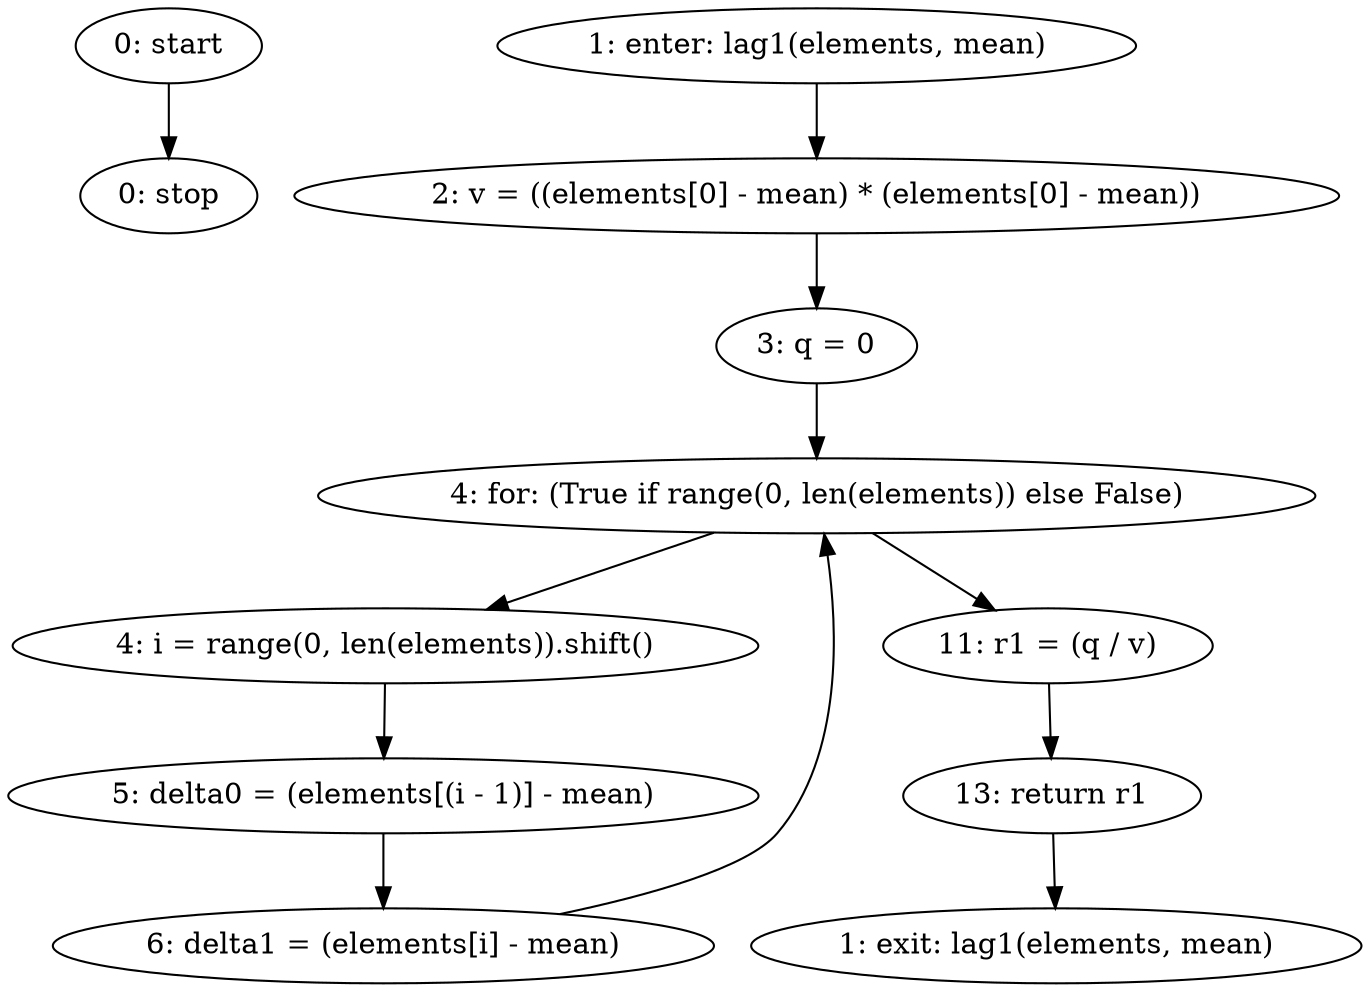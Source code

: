 strict digraph "" {
	node [label="\N"];
	0	[label="0: start"];
	11	[label="0: stop"];
	0 -> 11;
	1	[label="1: enter: lag1(elements, mean)"];
	3	[label="2: v = ((elements[0] - mean) * (elements[0] - mean))"];
	1 -> 3;
	4	[label="3: q = 0"];
	3 -> 4;
	2	[label="1: exit: lag1(elements, mean)"];
	10	[label="13: return r1"];
	10 -> 2;
	5	[label="4: for: (True if range(0, len(elements)) else False)"];
	4 -> 5;
	6	[label="4: i = range(0, len(elements)).shift()"];
	5 -> 6;
	9	[label="11: r1 = (q / v)"];
	5 -> 9;
	7	[label="5: delta0 = (elements[(i - 1)] - mean)"];
	6 -> 7;
	9 -> 10;
	8	[label="6: delta1 = (elements[i] - mean)"];
	8 -> 5;
	7 -> 8;
}
